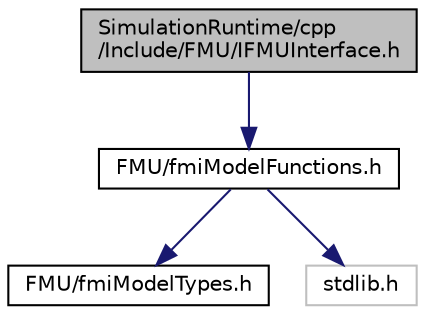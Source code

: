 digraph "SimulationRuntime/cpp/Include/FMU/IFMUInterface.h"
{
  edge [fontname="Helvetica",fontsize="10",labelfontname="Helvetica",labelfontsize="10"];
  node [fontname="Helvetica",fontsize="10",shape=record];
  Node0 [label="SimulationRuntime/cpp\l/Include/FMU/IFMUInterface.h",height=0.2,width=0.4,color="black", fillcolor="grey75", style="filled", fontcolor="black"];
  Node0 -> Node1 [color="midnightblue",fontsize="10",style="solid",fontname="Helvetica"];
  Node1 [label="FMU/fmiModelFunctions.h",height=0.2,width=0.4,color="black", fillcolor="white", style="filled",URL="$d3/db3/_simulation_runtime_2cpp_2_include_2_f_m_u_2fmi_model_functions_8h.html"];
  Node1 -> Node2 [color="midnightblue",fontsize="10",style="solid",fontname="Helvetica"];
  Node2 [label="FMU/fmiModelTypes.h",height=0.2,width=0.4,color="black", fillcolor="white", style="filled",URL="$dc/de0/_simulation_runtime_2cpp_2_include_2_f_m_u_2fmi_model_types_8h.html"];
  Node1 -> Node3 [color="midnightblue",fontsize="10",style="solid",fontname="Helvetica"];
  Node3 [label="stdlib.h",height=0.2,width=0.4,color="grey75", fillcolor="white", style="filled"];
}
